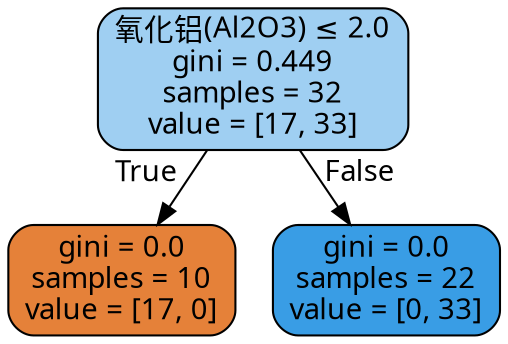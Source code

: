 digraph Tree {
node [shape=box, style="filled, rounded", color="black", fontname="DengXian"] ;
edge [fontname="DengXian"] ;
0 [label=<氧化铝(Al2O3) &le; 2.0<br/>gini = 0.449<br/>samples = 32<br/>value = [17, 33]>, fillcolor="#9fcff2"] ;
1 [label=<gini = 0.0<br/>samples = 10<br/>value = [17, 0]>, fillcolor="#e58139"] ;
0 -> 1 [labeldistance=2.5, labelangle=45, headlabel="True"] ;
2 [label=<gini = 0.0<br/>samples = 22<br/>value = [0, 33]>, fillcolor="#399de5"] ;
0 -> 2 [labeldistance=2.5, labelangle=-45, headlabel="False"] ;
}